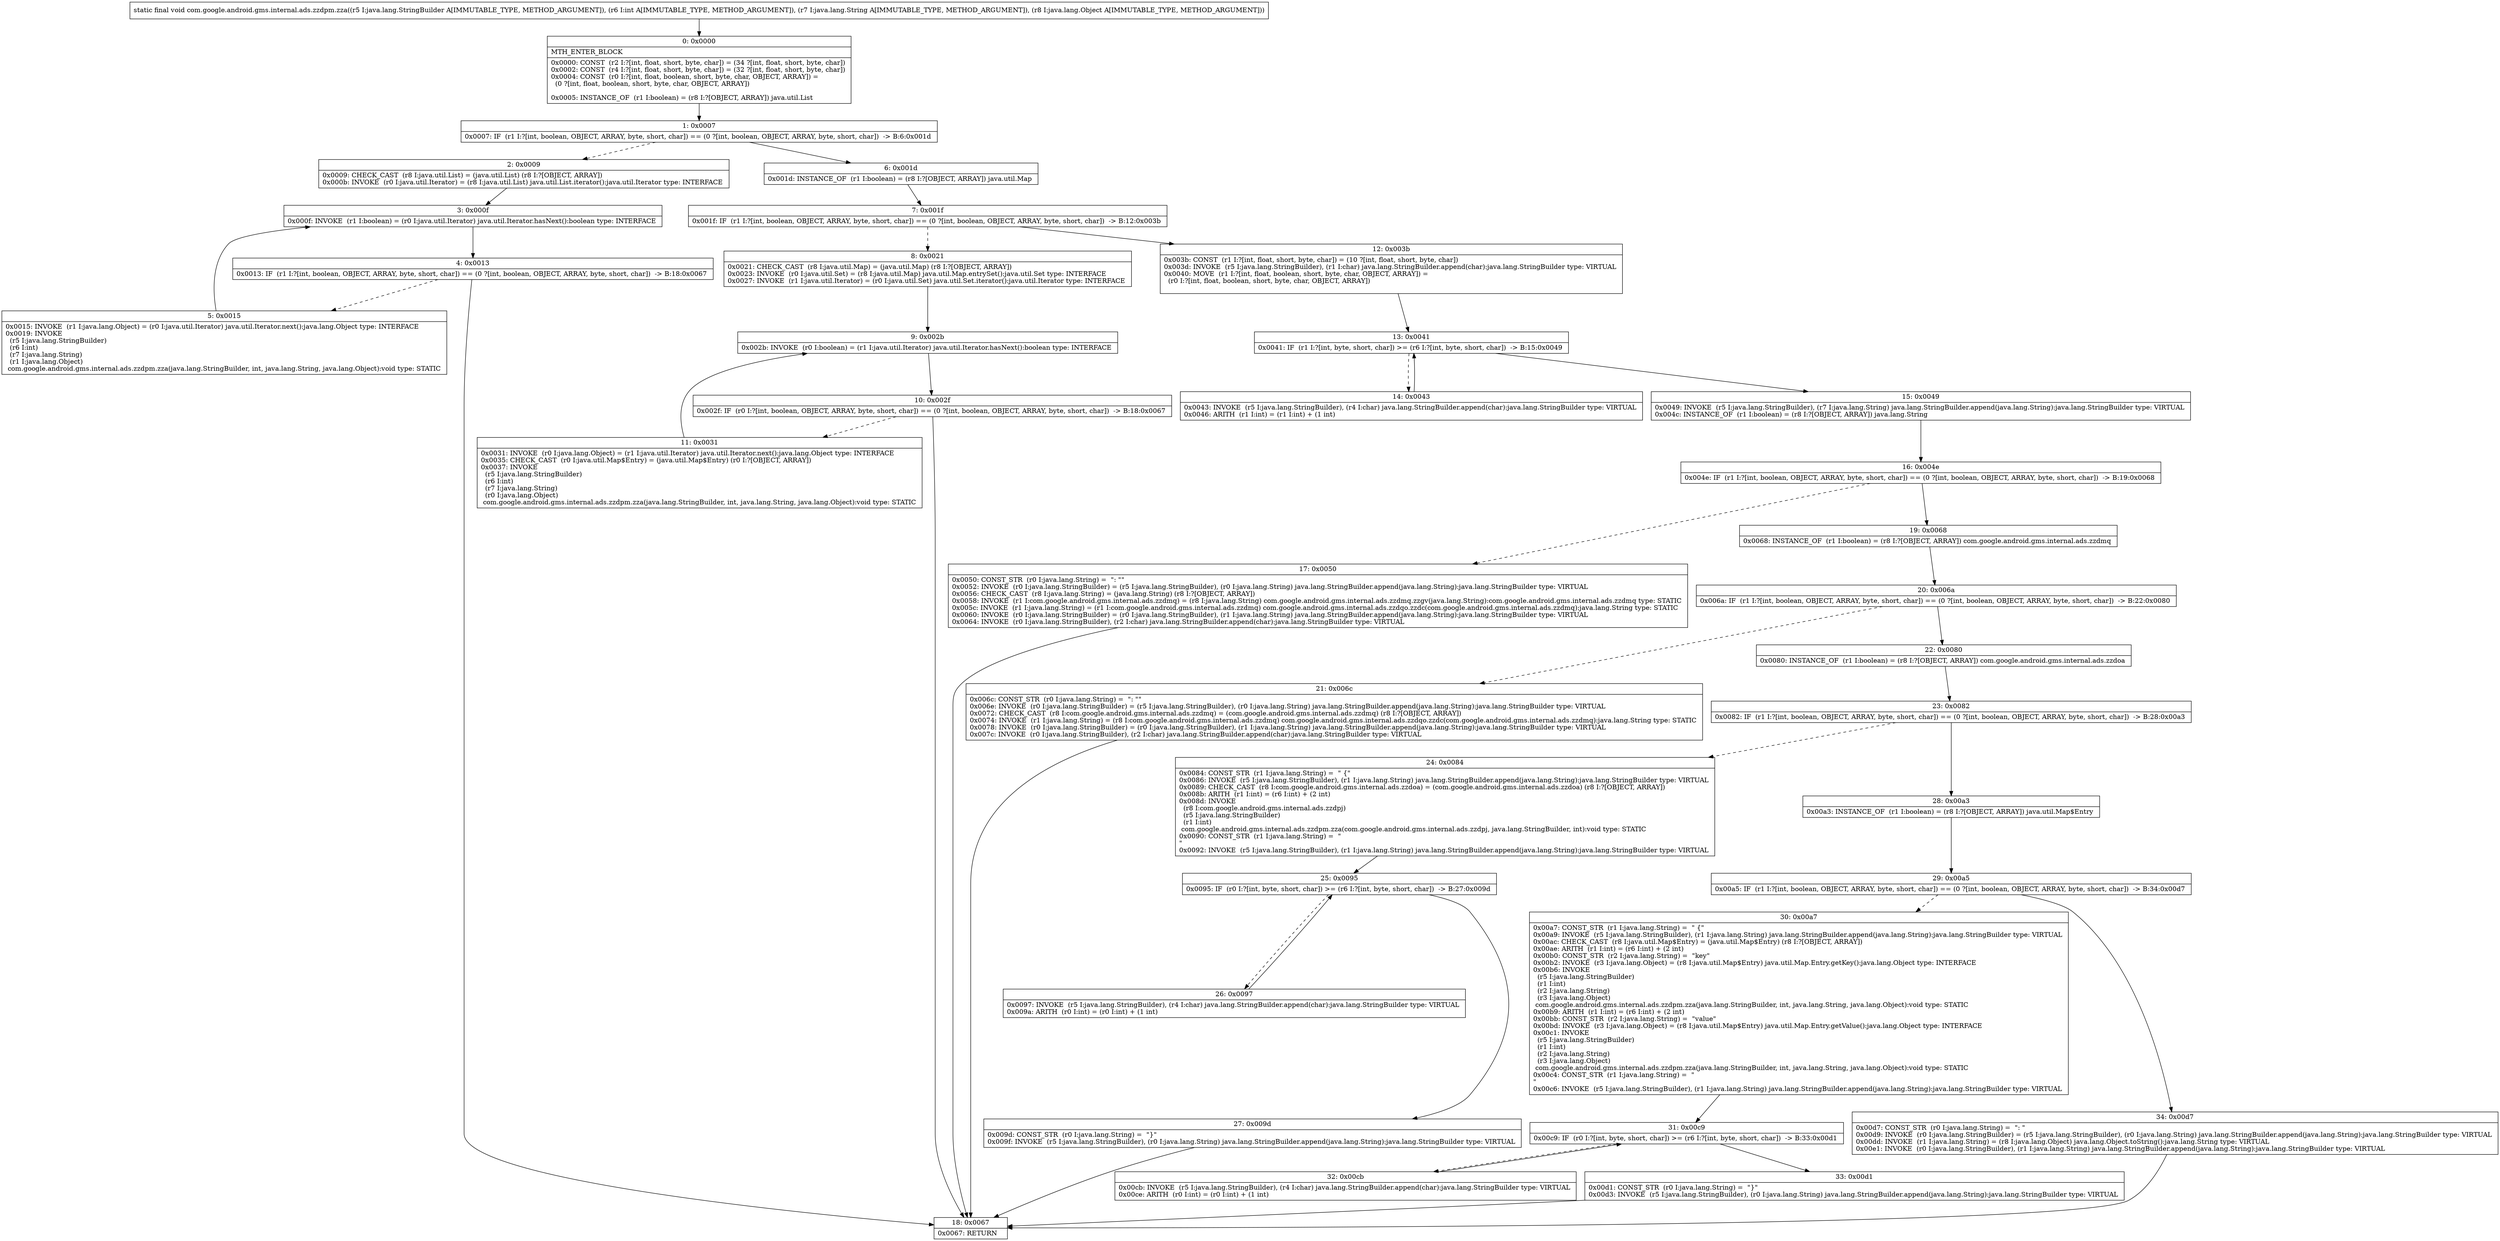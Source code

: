 digraph "CFG forcom.google.android.gms.internal.ads.zzdpm.zza(Ljava\/lang\/StringBuilder;ILjava\/lang\/String;Ljava\/lang\/Object;)V" {
Node_0 [shape=record,label="{0\:\ 0x0000|MTH_ENTER_BLOCK\l|0x0000: CONST  (r2 I:?[int, float, short, byte, char]) = (34 ?[int, float, short, byte, char]) \l0x0002: CONST  (r4 I:?[int, float, short, byte, char]) = (32 ?[int, float, short, byte, char]) \l0x0004: CONST  (r0 I:?[int, float, boolean, short, byte, char, OBJECT, ARRAY]) = \l  (0 ?[int, float, boolean, short, byte, char, OBJECT, ARRAY])\l \l0x0005: INSTANCE_OF  (r1 I:boolean) = (r8 I:?[OBJECT, ARRAY]) java.util.List \l}"];
Node_1 [shape=record,label="{1\:\ 0x0007|0x0007: IF  (r1 I:?[int, boolean, OBJECT, ARRAY, byte, short, char]) == (0 ?[int, boolean, OBJECT, ARRAY, byte, short, char])  \-\> B:6:0x001d \l}"];
Node_2 [shape=record,label="{2\:\ 0x0009|0x0009: CHECK_CAST  (r8 I:java.util.List) = (java.util.List) (r8 I:?[OBJECT, ARRAY]) \l0x000b: INVOKE  (r0 I:java.util.Iterator) = (r8 I:java.util.List) java.util.List.iterator():java.util.Iterator type: INTERFACE \l}"];
Node_3 [shape=record,label="{3\:\ 0x000f|0x000f: INVOKE  (r1 I:boolean) = (r0 I:java.util.Iterator) java.util.Iterator.hasNext():boolean type: INTERFACE \l}"];
Node_4 [shape=record,label="{4\:\ 0x0013|0x0013: IF  (r1 I:?[int, boolean, OBJECT, ARRAY, byte, short, char]) == (0 ?[int, boolean, OBJECT, ARRAY, byte, short, char])  \-\> B:18:0x0067 \l}"];
Node_5 [shape=record,label="{5\:\ 0x0015|0x0015: INVOKE  (r1 I:java.lang.Object) = (r0 I:java.util.Iterator) java.util.Iterator.next():java.lang.Object type: INTERFACE \l0x0019: INVOKE  \l  (r5 I:java.lang.StringBuilder)\l  (r6 I:int)\l  (r7 I:java.lang.String)\l  (r1 I:java.lang.Object)\l com.google.android.gms.internal.ads.zzdpm.zza(java.lang.StringBuilder, int, java.lang.String, java.lang.Object):void type: STATIC \l}"];
Node_6 [shape=record,label="{6\:\ 0x001d|0x001d: INSTANCE_OF  (r1 I:boolean) = (r8 I:?[OBJECT, ARRAY]) java.util.Map \l}"];
Node_7 [shape=record,label="{7\:\ 0x001f|0x001f: IF  (r1 I:?[int, boolean, OBJECT, ARRAY, byte, short, char]) == (0 ?[int, boolean, OBJECT, ARRAY, byte, short, char])  \-\> B:12:0x003b \l}"];
Node_8 [shape=record,label="{8\:\ 0x0021|0x0021: CHECK_CAST  (r8 I:java.util.Map) = (java.util.Map) (r8 I:?[OBJECT, ARRAY]) \l0x0023: INVOKE  (r0 I:java.util.Set) = (r8 I:java.util.Map) java.util.Map.entrySet():java.util.Set type: INTERFACE \l0x0027: INVOKE  (r1 I:java.util.Iterator) = (r0 I:java.util.Set) java.util.Set.iterator():java.util.Iterator type: INTERFACE \l}"];
Node_9 [shape=record,label="{9\:\ 0x002b|0x002b: INVOKE  (r0 I:boolean) = (r1 I:java.util.Iterator) java.util.Iterator.hasNext():boolean type: INTERFACE \l}"];
Node_10 [shape=record,label="{10\:\ 0x002f|0x002f: IF  (r0 I:?[int, boolean, OBJECT, ARRAY, byte, short, char]) == (0 ?[int, boolean, OBJECT, ARRAY, byte, short, char])  \-\> B:18:0x0067 \l}"];
Node_11 [shape=record,label="{11\:\ 0x0031|0x0031: INVOKE  (r0 I:java.lang.Object) = (r1 I:java.util.Iterator) java.util.Iterator.next():java.lang.Object type: INTERFACE \l0x0035: CHECK_CAST  (r0 I:java.util.Map$Entry) = (java.util.Map$Entry) (r0 I:?[OBJECT, ARRAY]) \l0x0037: INVOKE  \l  (r5 I:java.lang.StringBuilder)\l  (r6 I:int)\l  (r7 I:java.lang.String)\l  (r0 I:java.lang.Object)\l com.google.android.gms.internal.ads.zzdpm.zza(java.lang.StringBuilder, int, java.lang.String, java.lang.Object):void type: STATIC \l}"];
Node_12 [shape=record,label="{12\:\ 0x003b|0x003b: CONST  (r1 I:?[int, float, short, byte, char]) = (10 ?[int, float, short, byte, char]) \l0x003d: INVOKE  (r5 I:java.lang.StringBuilder), (r1 I:char) java.lang.StringBuilder.append(char):java.lang.StringBuilder type: VIRTUAL \l0x0040: MOVE  (r1 I:?[int, float, boolean, short, byte, char, OBJECT, ARRAY]) = \l  (r0 I:?[int, float, boolean, short, byte, char, OBJECT, ARRAY])\l \l}"];
Node_13 [shape=record,label="{13\:\ 0x0041|0x0041: IF  (r1 I:?[int, byte, short, char]) \>= (r6 I:?[int, byte, short, char])  \-\> B:15:0x0049 \l}"];
Node_14 [shape=record,label="{14\:\ 0x0043|0x0043: INVOKE  (r5 I:java.lang.StringBuilder), (r4 I:char) java.lang.StringBuilder.append(char):java.lang.StringBuilder type: VIRTUAL \l0x0046: ARITH  (r1 I:int) = (r1 I:int) + (1 int) \l}"];
Node_15 [shape=record,label="{15\:\ 0x0049|0x0049: INVOKE  (r5 I:java.lang.StringBuilder), (r7 I:java.lang.String) java.lang.StringBuilder.append(java.lang.String):java.lang.StringBuilder type: VIRTUAL \l0x004c: INSTANCE_OF  (r1 I:boolean) = (r8 I:?[OBJECT, ARRAY]) java.lang.String \l}"];
Node_16 [shape=record,label="{16\:\ 0x004e|0x004e: IF  (r1 I:?[int, boolean, OBJECT, ARRAY, byte, short, char]) == (0 ?[int, boolean, OBJECT, ARRAY, byte, short, char])  \-\> B:19:0x0068 \l}"];
Node_17 [shape=record,label="{17\:\ 0x0050|0x0050: CONST_STR  (r0 I:java.lang.String) =  \": \"\" \l0x0052: INVOKE  (r0 I:java.lang.StringBuilder) = (r5 I:java.lang.StringBuilder), (r0 I:java.lang.String) java.lang.StringBuilder.append(java.lang.String):java.lang.StringBuilder type: VIRTUAL \l0x0056: CHECK_CAST  (r8 I:java.lang.String) = (java.lang.String) (r8 I:?[OBJECT, ARRAY]) \l0x0058: INVOKE  (r1 I:com.google.android.gms.internal.ads.zzdmq) = (r8 I:java.lang.String) com.google.android.gms.internal.ads.zzdmq.zzgv(java.lang.String):com.google.android.gms.internal.ads.zzdmq type: STATIC \l0x005c: INVOKE  (r1 I:java.lang.String) = (r1 I:com.google.android.gms.internal.ads.zzdmq) com.google.android.gms.internal.ads.zzdqo.zzdc(com.google.android.gms.internal.ads.zzdmq):java.lang.String type: STATIC \l0x0060: INVOKE  (r0 I:java.lang.StringBuilder) = (r0 I:java.lang.StringBuilder), (r1 I:java.lang.String) java.lang.StringBuilder.append(java.lang.String):java.lang.StringBuilder type: VIRTUAL \l0x0064: INVOKE  (r0 I:java.lang.StringBuilder), (r2 I:char) java.lang.StringBuilder.append(char):java.lang.StringBuilder type: VIRTUAL \l}"];
Node_18 [shape=record,label="{18\:\ 0x0067|0x0067: RETURN   \l}"];
Node_19 [shape=record,label="{19\:\ 0x0068|0x0068: INSTANCE_OF  (r1 I:boolean) = (r8 I:?[OBJECT, ARRAY]) com.google.android.gms.internal.ads.zzdmq \l}"];
Node_20 [shape=record,label="{20\:\ 0x006a|0x006a: IF  (r1 I:?[int, boolean, OBJECT, ARRAY, byte, short, char]) == (0 ?[int, boolean, OBJECT, ARRAY, byte, short, char])  \-\> B:22:0x0080 \l}"];
Node_21 [shape=record,label="{21\:\ 0x006c|0x006c: CONST_STR  (r0 I:java.lang.String) =  \": \"\" \l0x006e: INVOKE  (r0 I:java.lang.StringBuilder) = (r5 I:java.lang.StringBuilder), (r0 I:java.lang.String) java.lang.StringBuilder.append(java.lang.String):java.lang.StringBuilder type: VIRTUAL \l0x0072: CHECK_CAST  (r8 I:com.google.android.gms.internal.ads.zzdmq) = (com.google.android.gms.internal.ads.zzdmq) (r8 I:?[OBJECT, ARRAY]) \l0x0074: INVOKE  (r1 I:java.lang.String) = (r8 I:com.google.android.gms.internal.ads.zzdmq) com.google.android.gms.internal.ads.zzdqo.zzdc(com.google.android.gms.internal.ads.zzdmq):java.lang.String type: STATIC \l0x0078: INVOKE  (r0 I:java.lang.StringBuilder) = (r0 I:java.lang.StringBuilder), (r1 I:java.lang.String) java.lang.StringBuilder.append(java.lang.String):java.lang.StringBuilder type: VIRTUAL \l0x007c: INVOKE  (r0 I:java.lang.StringBuilder), (r2 I:char) java.lang.StringBuilder.append(char):java.lang.StringBuilder type: VIRTUAL \l}"];
Node_22 [shape=record,label="{22\:\ 0x0080|0x0080: INSTANCE_OF  (r1 I:boolean) = (r8 I:?[OBJECT, ARRAY]) com.google.android.gms.internal.ads.zzdoa \l}"];
Node_23 [shape=record,label="{23\:\ 0x0082|0x0082: IF  (r1 I:?[int, boolean, OBJECT, ARRAY, byte, short, char]) == (0 ?[int, boolean, OBJECT, ARRAY, byte, short, char])  \-\> B:28:0x00a3 \l}"];
Node_24 [shape=record,label="{24\:\ 0x0084|0x0084: CONST_STR  (r1 I:java.lang.String) =  \" \{\" \l0x0086: INVOKE  (r5 I:java.lang.StringBuilder), (r1 I:java.lang.String) java.lang.StringBuilder.append(java.lang.String):java.lang.StringBuilder type: VIRTUAL \l0x0089: CHECK_CAST  (r8 I:com.google.android.gms.internal.ads.zzdoa) = (com.google.android.gms.internal.ads.zzdoa) (r8 I:?[OBJECT, ARRAY]) \l0x008b: ARITH  (r1 I:int) = (r6 I:int) + (2 int) \l0x008d: INVOKE  \l  (r8 I:com.google.android.gms.internal.ads.zzdpj)\l  (r5 I:java.lang.StringBuilder)\l  (r1 I:int)\l com.google.android.gms.internal.ads.zzdpm.zza(com.google.android.gms.internal.ads.zzdpj, java.lang.StringBuilder, int):void type: STATIC \l0x0090: CONST_STR  (r1 I:java.lang.String) =  \"\l\" \l0x0092: INVOKE  (r5 I:java.lang.StringBuilder), (r1 I:java.lang.String) java.lang.StringBuilder.append(java.lang.String):java.lang.StringBuilder type: VIRTUAL \l}"];
Node_25 [shape=record,label="{25\:\ 0x0095|0x0095: IF  (r0 I:?[int, byte, short, char]) \>= (r6 I:?[int, byte, short, char])  \-\> B:27:0x009d \l}"];
Node_26 [shape=record,label="{26\:\ 0x0097|0x0097: INVOKE  (r5 I:java.lang.StringBuilder), (r4 I:char) java.lang.StringBuilder.append(char):java.lang.StringBuilder type: VIRTUAL \l0x009a: ARITH  (r0 I:int) = (r0 I:int) + (1 int) \l}"];
Node_27 [shape=record,label="{27\:\ 0x009d|0x009d: CONST_STR  (r0 I:java.lang.String) =  \"\}\" \l0x009f: INVOKE  (r5 I:java.lang.StringBuilder), (r0 I:java.lang.String) java.lang.StringBuilder.append(java.lang.String):java.lang.StringBuilder type: VIRTUAL \l}"];
Node_28 [shape=record,label="{28\:\ 0x00a3|0x00a3: INSTANCE_OF  (r1 I:boolean) = (r8 I:?[OBJECT, ARRAY]) java.util.Map$Entry \l}"];
Node_29 [shape=record,label="{29\:\ 0x00a5|0x00a5: IF  (r1 I:?[int, boolean, OBJECT, ARRAY, byte, short, char]) == (0 ?[int, boolean, OBJECT, ARRAY, byte, short, char])  \-\> B:34:0x00d7 \l}"];
Node_30 [shape=record,label="{30\:\ 0x00a7|0x00a7: CONST_STR  (r1 I:java.lang.String) =  \" \{\" \l0x00a9: INVOKE  (r5 I:java.lang.StringBuilder), (r1 I:java.lang.String) java.lang.StringBuilder.append(java.lang.String):java.lang.StringBuilder type: VIRTUAL \l0x00ac: CHECK_CAST  (r8 I:java.util.Map$Entry) = (java.util.Map$Entry) (r8 I:?[OBJECT, ARRAY]) \l0x00ae: ARITH  (r1 I:int) = (r6 I:int) + (2 int) \l0x00b0: CONST_STR  (r2 I:java.lang.String) =  \"key\" \l0x00b2: INVOKE  (r3 I:java.lang.Object) = (r8 I:java.util.Map$Entry) java.util.Map.Entry.getKey():java.lang.Object type: INTERFACE \l0x00b6: INVOKE  \l  (r5 I:java.lang.StringBuilder)\l  (r1 I:int)\l  (r2 I:java.lang.String)\l  (r3 I:java.lang.Object)\l com.google.android.gms.internal.ads.zzdpm.zza(java.lang.StringBuilder, int, java.lang.String, java.lang.Object):void type: STATIC \l0x00b9: ARITH  (r1 I:int) = (r6 I:int) + (2 int) \l0x00bb: CONST_STR  (r2 I:java.lang.String) =  \"value\" \l0x00bd: INVOKE  (r3 I:java.lang.Object) = (r8 I:java.util.Map$Entry) java.util.Map.Entry.getValue():java.lang.Object type: INTERFACE \l0x00c1: INVOKE  \l  (r5 I:java.lang.StringBuilder)\l  (r1 I:int)\l  (r2 I:java.lang.String)\l  (r3 I:java.lang.Object)\l com.google.android.gms.internal.ads.zzdpm.zza(java.lang.StringBuilder, int, java.lang.String, java.lang.Object):void type: STATIC \l0x00c4: CONST_STR  (r1 I:java.lang.String) =  \"\l\" \l0x00c6: INVOKE  (r5 I:java.lang.StringBuilder), (r1 I:java.lang.String) java.lang.StringBuilder.append(java.lang.String):java.lang.StringBuilder type: VIRTUAL \l}"];
Node_31 [shape=record,label="{31\:\ 0x00c9|0x00c9: IF  (r0 I:?[int, byte, short, char]) \>= (r6 I:?[int, byte, short, char])  \-\> B:33:0x00d1 \l}"];
Node_32 [shape=record,label="{32\:\ 0x00cb|0x00cb: INVOKE  (r5 I:java.lang.StringBuilder), (r4 I:char) java.lang.StringBuilder.append(char):java.lang.StringBuilder type: VIRTUAL \l0x00ce: ARITH  (r0 I:int) = (r0 I:int) + (1 int) \l}"];
Node_33 [shape=record,label="{33\:\ 0x00d1|0x00d1: CONST_STR  (r0 I:java.lang.String) =  \"\}\" \l0x00d3: INVOKE  (r5 I:java.lang.StringBuilder), (r0 I:java.lang.String) java.lang.StringBuilder.append(java.lang.String):java.lang.StringBuilder type: VIRTUAL \l}"];
Node_34 [shape=record,label="{34\:\ 0x00d7|0x00d7: CONST_STR  (r0 I:java.lang.String) =  \": \" \l0x00d9: INVOKE  (r0 I:java.lang.StringBuilder) = (r5 I:java.lang.StringBuilder), (r0 I:java.lang.String) java.lang.StringBuilder.append(java.lang.String):java.lang.StringBuilder type: VIRTUAL \l0x00dd: INVOKE  (r1 I:java.lang.String) = (r8 I:java.lang.Object) java.lang.Object.toString():java.lang.String type: VIRTUAL \l0x00e1: INVOKE  (r0 I:java.lang.StringBuilder), (r1 I:java.lang.String) java.lang.StringBuilder.append(java.lang.String):java.lang.StringBuilder type: VIRTUAL \l}"];
MethodNode[shape=record,label="{static final void com.google.android.gms.internal.ads.zzdpm.zza((r5 I:java.lang.StringBuilder A[IMMUTABLE_TYPE, METHOD_ARGUMENT]), (r6 I:int A[IMMUTABLE_TYPE, METHOD_ARGUMENT]), (r7 I:java.lang.String A[IMMUTABLE_TYPE, METHOD_ARGUMENT]), (r8 I:java.lang.Object A[IMMUTABLE_TYPE, METHOD_ARGUMENT])) }"];
MethodNode -> Node_0;
Node_0 -> Node_1;
Node_1 -> Node_2[style=dashed];
Node_1 -> Node_6;
Node_2 -> Node_3;
Node_3 -> Node_4;
Node_4 -> Node_5[style=dashed];
Node_4 -> Node_18;
Node_5 -> Node_3;
Node_6 -> Node_7;
Node_7 -> Node_8[style=dashed];
Node_7 -> Node_12;
Node_8 -> Node_9;
Node_9 -> Node_10;
Node_10 -> Node_11[style=dashed];
Node_10 -> Node_18;
Node_11 -> Node_9;
Node_12 -> Node_13;
Node_13 -> Node_14[style=dashed];
Node_13 -> Node_15;
Node_14 -> Node_13;
Node_15 -> Node_16;
Node_16 -> Node_17[style=dashed];
Node_16 -> Node_19;
Node_17 -> Node_18;
Node_19 -> Node_20;
Node_20 -> Node_21[style=dashed];
Node_20 -> Node_22;
Node_21 -> Node_18;
Node_22 -> Node_23;
Node_23 -> Node_24[style=dashed];
Node_23 -> Node_28;
Node_24 -> Node_25;
Node_25 -> Node_26[style=dashed];
Node_25 -> Node_27;
Node_26 -> Node_25;
Node_27 -> Node_18;
Node_28 -> Node_29;
Node_29 -> Node_30[style=dashed];
Node_29 -> Node_34;
Node_30 -> Node_31;
Node_31 -> Node_32[style=dashed];
Node_31 -> Node_33;
Node_32 -> Node_31;
Node_33 -> Node_18;
Node_34 -> Node_18;
}


